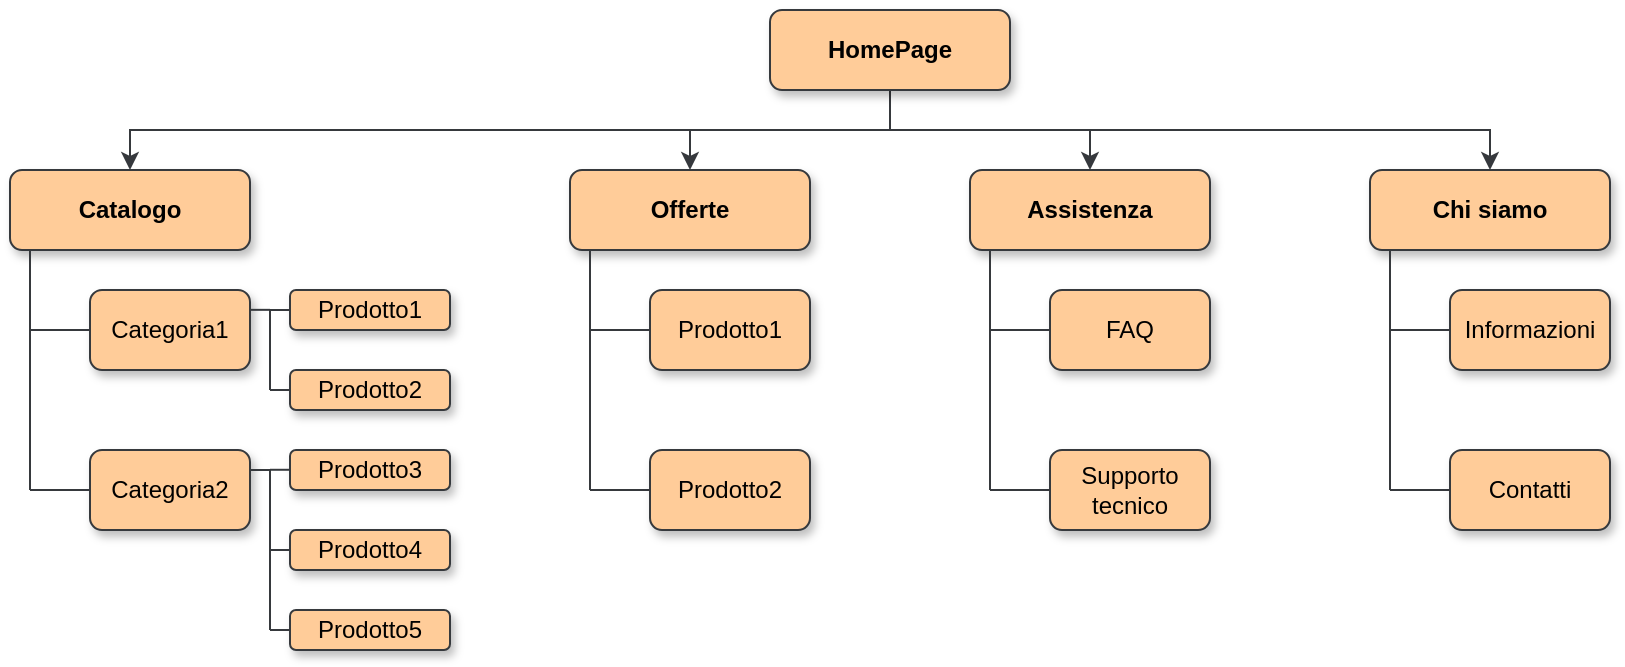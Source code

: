 <mxfile version="17.2.4" type="device"><diagram id="Uv-yqlWq9s8I9C5O1BXV" name="Pagina-1"><mxGraphModel dx="914" dy="596" grid="1" gridSize="10" guides="1" tooltips="1" connect="1" arrows="1" fold="1" page="1" pageScale="1" pageWidth="1600" pageHeight="900" math="0" shadow="0"><root><mxCell id="0"/><mxCell id="1" parent="0"/><mxCell id="YtyQ4PUhtUCt4s1GUQ2r-30" style="edgeStyle=orthogonalEdgeStyle;rounded=0;orthogonalLoop=1;jettySize=auto;html=1;exitX=0.5;exitY=1;exitDx=0;exitDy=0;entryX=0.5;entryY=0;entryDx=0;entryDy=0;fillColor=#ffcc99;strokeColor=#36393d;" edge="1" parent="1" source="YtyQ4PUhtUCt4s1GUQ2r-1" target="YtyQ4PUhtUCt4s1GUQ2r-2"><mxGeometry relative="1" as="geometry"><Array as="points"><mxPoint x="480" y="140"/><mxPoint x="100" y="140"/></Array></mxGeometry></mxCell><mxCell id="YtyQ4PUhtUCt4s1GUQ2r-32" style="edgeStyle=orthogonalEdgeStyle;rounded=0;orthogonalLoop=1;jettySize=auto;html=1;entryX=0.5;entryY=0;entryDx=0;entryDy=0;fillColor=#ffcc99;strokeColor=#36393d;" edge="1" parent="1" source="YtyQ4PUhtUCt4s1GUQ2r-1" target="YtyQ4PUhtUCt4s1GUQ2r-3"><mxGeometry relative="1" as="geometry"/></mxCell><mxCell id="YtyQ4PUhtUCt4s1GUQ2r-33" style="edgeStyle=orthogonalEdgeStyle;rounded=0;orthogonalLoop=1;jettySize=auto;html=1;fillColor=#ffcc99;strokeColor=#36393d;" edge="1" parent="1" source="YtyQ4PUhtUCt4s1GUQ2r-1" target="YtyQ4PUhtUCt4s1GUQ2r-4"><mxGeometry relative="1" as="geometry"/></mxCell><mxCell id="YtyQ4PUhtUCt4s1GUQ2r-34" style="edgeStyle=orthogonalEdgeStyle;rounded=0;orthogonalLoop=1;jettySize=auto;html=1;entryX=0.5;entryY=0;entryDx=0;entryDy=0;fillColor=#ffcc99;strokeColor=#36393d;" edge="1" parent="1" source="YtyQ4PUhtUCt4s1GUQ2r-1" target="YtyQ4PUhtUCt4s1GUQ2r-5"><mxGeometry relative="1" as="geometry"><Array as="points"><mxPoint x="480" y="140"/><mxPoint x="780" y="140"/></Array></mxGeometry></mxCell><mxCell id="YtyQ4PUhtUCt4s1GUQ2r-1" value="HomePage" style="rounded=1;whiteSpace=wrap;html=1;fillColor=#ffcc99;strokeColor=#36393d;fontStyle=1;shadow=1;glass=0;sketch=0;" vertex="1" parent="1"><mxGeometry x="420" y="80" width="120" height="40" as="geometry"/></mxCell><mxCell id="YtyQ4PUhtUCt4s1GUQ2r-2" value="Catalogo" style="rounded=1;whiteSpace=wrap;html=1;fillColor=#ffcc99;strokeColor=#36393d;fontStyle=1;shadow=1;glass=0;sketch=0;" vertex="1" parent="1"><mxGeometry x="40" y="160" width="120" height="40" as="geometry"/></mxCell><mxCell id="YtyQ4PUhtUCt4s1GUQ2r-3" value="Offerte" style="rounded=1;whiteSpace=wrap;html=1;fillColor=#ffcc99;strokeColor=#36393d;fontStyle=1;shadow=1;glass=0;sketch=0;" vertex="1" parent="1"><mxGeometry x="320" y="160" width="120" height="40" as="geometry"/></mxCell><mxCell id="YtyQ4PUhtUCt4s1GUQ2r-4" value="Assistenza" style="rounded=1;whiteSpace=wrap;html=1;fillColor=#ffcc99;strokeColor=#36393d;fontStyle=1;shadow=1;glass=0;sketch=0;" vertex="1" parent="1"><mxGeometry x="520" y="160" width="120" height="40" as="geometry"/></mxCell><mxCell id="YtyQ4PUhtUCt4s1GUQ2r-5" value="Chi siamo" style="rounded=1;whiteSpace=wrap;html=1;fillColor=#ffcc99;strokeColor=#36393d;fontStyle=1;shadow=1;glass=0;sketch=0;" vertex="1" parent="1"><mxGeometry x="720" y="160" width="120" height="40" as="geometry"/></mxCell><mxCell id="YtyQ4PUhtUCt4s1GUQ2r-6" value="" style="endArrow=none;html=1;rounded=0;fillColor=#ffcc99;strokeColor=#36393d;" edge="1" parent="1"><mxGeometry width="50" height="50" relative="1" as="geometry"><mxPoint x="50" y="320" as="sourcePoint"/><mxPoint x="50" y="200" as="targetPoint"/></mxGeometry></mxCell><mxCell id="YtyQ4PUhtUCt4s1GUQ2r-7" value="Categoria1" style="rounded=1;whiteSpace=wrap;html=1;fillColor=#ffcc99;strokeColor=#36393d;shadow=1;glass=0;sketch=0;" vertex="1" parent="1"><mxGeometry x="80" y="220" width="80" height="40" as="geometry"/></mxCell><mxCell id="YtyQ4PUhtUCt4s1GUQ2r-9" value="Prodotto1" style="rounded=1;whiteSpace=wrap;html=1;fillColor=#ffcc99;strokeColor=#36393d;shadow=1;glass=0;sketch=0;" vertex="1" parent="1"><mxGeometry x="180" y="220" width="80" height="20" as="geometry"/></mxCell><mxCell id="YtyQ4PUhtUCt4s1GUQ2r-11" value="Prodotto2" style="rounded=1;whiteSpace=wrap;html=1;fillColor=#ffcc99;strokeColor=#36393d;shadow=1;glass=0;sketch=0;" vertex="1" parent="1"><mxGeometry x="180" y="260" width="80" height="20" as="geometry"/></mxCell><mxCell id="YtyQ4PUhtUCt4s1GUQ2r-12" value="Categoria2" style="rounded=1;whiteSpace=wrap;html=1;fillColor=#ffcc99;strokeColor=#36393d;shadow=1;glass=0;sketch=0;" vertex="1" parent="1"><mxGeometry x="80" y="300" width="80" height="40" as="geometry"/></mxCell><mxCell id="YtyQ4PUhtUCt4s1GUQ2r-13" value="Prodotto3" style="rounded=1;whiteSpace=wrap;html=1;fillColor=#ffcc99;strokeColor=#36393d;shadow=1;glass=0;sketch=0;" vertex="1" parent="1"><mxGeometry x="180" y="300" width="80" height="20" as="geometry"/></mxCell><mxCell id="YtyQ4PUhtUCt4s1GUQ2r-14" value="Prodotto4" style="rounded=1;whiteSpace=wrap;html=1;fillColor=#ffcc99;strokeColor=#36393d;shadow=1;glass=0;sketch=0;" vertex="1" parent="1"><mxGeometry x="180" y="340" width="80" height="20" as="geometry"/></mxCell><mxCell id="YtyQ4PUhtUCt4s1GUQ2r-15" value="Prodotto5" style="rounded=1;whiteSpace=wrap;html=1;fillColor=#ffcc99;strokeColor=#36393d;shadow=1;glass=0;sketch=0;" vertex="1" parent="1"><mxGeometry x="180" y="380" width="80" height="20" as="geometry"/></mxCell><mxCell id="YtyQ4PUhtUCt4s1GUQ2r-19" value="" style="endArrow=none;html=1;rounded=0;fillColor=#ffcc99;strokeColor=#36393d;" edge="1" parent="1"><mxGeometry width="50" height="50" relative="1" as="geometry"><mxPoint x="160" y="229.92" as="sourcePoint"/><mxPoint x="170" y="229.92" as="targetPoint"/></mxGeometry></mxCell><mxCell id="YtyQ4PUhtUCt4s1GUQ2r-20" value="" style="endArrow=none;html=1;rounded=0;fillColor=#ffcc99;strokeColor=#36393d;" edge="1" parent="1"><mxGeometry width="50" height="50" relative="1" as="geometry"><mxPoint x="170" y="230" as="sourcePoint"/><mxPoint x="180" y="230" as="targetPoint"/></mxGeometry></mxCell><mxCell id="YtyQ4PUhtUCt4s1GUQ2r-21" value="" style="endArrow=none;html=1;rounded=0;fillColor=#ffcc99;strokeColor=#36393d;" edge="1" parent="1"><mxGeometry width="50" height="50" relative="1" as="geometry"><mxPoint x="170" y="270" as="sourcePoint"/><mxPoint x="170" y="230" as="targetPoint"/></mxGeometry></mxCell><mxCell id="YtyQ4PUhtUCt4s1GUQ2r-22" value="" style="endArrow=none;html=1;rounded=0;entryX=0;entryY=0.5;entryDx=0;entryDy=0;fillColor=#ffcc99;strokeColor=#36393d;" edge="1" parent="1" target="YtyQ4PUhtUCt4s1GUQ2r-11"><mxGeometry width="50" height="50" relative="1" as="geometry"><mxPoint x="170" y="270" as="sourcePoint"/><mxPoint x="190.0" y="240" as="targetPoint"/></mxGeometry></mxCell><mxCell id="YtyQ4PUhtUCt4s1GUQ2r-23" value="" style="endArrow=none;html=1;rounded=0;fillColor=#ffcc99;strokeColor=#36393d;" edge="1" parent="1"><mxGeometry width="50" height="50" relative="1" as="geometry"><mxPoint x="170" y="390" as="sourcePoint"/><mxPoint x="170" y="310" as="targetPoint"/></mxGeometry></mxCell><mxCell id="YtyQ4PUhtUCt4s1GUQ2r-24" value="" style="endArrow=none;html=1;rounded=0;entryX=0;entryY=0.5;entryDx=0;entryDy=0;fillColor=#ffcc99;strokeColor=#36393d;" edge="1" parent="1"><mxGeometry width="50" height="50" relative="1" as="geometry"><mxPoint x="170" y="309.89" as="sourcePoint"/><mxPoint x="180" y="309.89" as="targetPoint"/></mxGeometry></mxCell><mxCell id="YtyQ4PUhtUCt4s1GUQ2r-25" value="" style="endArrow=none;html=1;rounded=0;entryX=0;entryY=0.5;entryDx=0;entryDy=0;fillColor=#ffcc99;strokeColor=#36393d;" edge="1" parent="1" target="YtyQ4PUhtUCt4s1GUQ2r-14"><mxGeometry width="50" height="50" relative="1" as="geometry"><mxPoint x="170" y="350" as="sourcePoint"/><mxPoint x="200" y="290" as="targetPoint"/></mxGeometry></mxCell><mxCell id="YtyQ4PUhtUCt4s1GUQ2r-26" value="" style="endArrow=none;html=1;rounded=0;entryX=0;entryY=0.5;entryDx=0;entryDy=0;fillColor=#ffcc99;strokeColor=#36393d;" edge="1" parent="1" target="YtyQ4PUhtUCt4s1GUQ2r-15"><mxGeometry width="50" height="50" relative="1" as="geometry"><mxPoint x="170" y="390" as="sourcePoint"/><mxPoint x="210" y="300" as="targetPoint"/></mxGeometry></mxCell><mxCell id="YtyQ4PUhtUCt4s1GUQ2r-27" value="" style="endArrow=none;html=1;rounded=0;exitX=1;exitY=0.25;exitDx=0;exitDy=0;fillColor=#ffcc99;strokeColor=#36393d;" edge="1" parent="1" source="YtyQ4PUhtUCt4s1GUQ2r-12"><mxGeometry width="50" height="50" relative="1" as="geometry"><mxPoint x="210" y="310" as="sourcePoint"/><mxPoint x="170" y="310" as="targetPoint"/></mxGeometry></mxCell><mxCell id="YtyQ4PUhtUCt4s1GUQ2r-28" value="" style="endArrow=none;html=1;rounded=0;entryX=0;entryY=0.5;entryDx=0;entryDy=0;fillColor=#ffcc99;strokeColor=#36393d;" edge="1" parent="1" target="YtyQ4PUhtUCt4s1GUQ2r-7"><mxGeometry width="50" height="50" relative="1" as="geometry"><mxPoint x="50" y="240" as="sourcePoint"/><mxPoint x="100" y="190" as="targetPoint"/></mxGeometry></mxCell><mxCell id="YtyQ4PUhtUCt4s1GUQ2r-29" value="" style="endArrow=none;html=1;rounded=0;entryX=0;entryY=0.5;entryDx=0;entryDy=0;fillColor=#ffcc99;strokeColor=#36393d;" edge="1" parent="1"><mxGeometry width="50" height="50" relative="1" as="geometry"><mxPoint x="50" y="320" as="sourcePoint"/><mxPoint x="80" y="320" as="targetPoint"/></mxGeometry></mxCell><mxCell id="YtyQ4PUhtUCt4s1GUQ2r-35" value="Prodotto1" style="rounded=1;whiteSpace=wrap;html=1;fillColor=#ffcc99;strokeColor=#36393d;shadow=1;glass=0;sketch=0;" vertex="1" parent="1"><mxGeometry x="360" y="220" width="80" height="40" as="geometry"/></mxCell><mxCell id="YtyQ4PUhtUCt4s1GUQ2r-36" value="" style="endArrow=none;html=1;rounded=0;fillColor=#ffcc99;strokeColor=#36393d;" edge="1" parent="1"><mxGeometry width="50" height="50" relative="1" as="geometry"><mxPoint x="330" y="320" as="sourcePoint"/><mxPoint x="330" y="200" as="targetPoint"/></mxGeometry></mxCell><mxCell id="YtyQ4PUhtUCt4s1GUQ2r-37" value="" style="endArrow=none;html=1;rounded=0;entryX=0;entryY=0.5;entryDx=0;entryDy=0;fillColor=#ffcc99;strokeColor=#36393d;" edge="1" parent="1"><mxGeometry width="50" height="50" relative="1" as="geometry"><mxPoint x="330" y="240" as="sourcePoint"/><mxPoint x="360" y="240" as="targetPoint"/></mxGeometry></mxCell><mxCell id="YtyQ4PUhtUCt4s1GUQ2r-38" value="" style="endArrow=none;html=1;rounded=0;entryX=0;entryY=0.5;entryDx=0;entryDy=0;fillColor=#ffcc99;strokeColor=#36393d;" edge="1" parent="1"><mxGeometry width="50" height="50" relative="1" as="geometry"><mxPoint x="330" y="320" as="sourcePoint"/><mxPoint x="360" y="320" as="targetPoint"/></mxGeometry></mxCell><mxCell id="YtyQ4PUhtUCt4s1GUQ2r-39" value="Prodotto2" style="rounded=1;whiteSpace=wrap;html=1;fillColor=#ffcc99;strokeColor=#36393d;shadow=1;glass=0;sketch=0;" vertex="1" parent="1"><mxGeometry x="360" y="300" width="80" height="40" as="geometry"/></mxCell><mxCell id="YtyQ4PUhtUCt4s1GUQ2r-41" value="FAQ" style="rounded=1;whiteSpace=wrap;html=1;fillColor=#ffcc99;strokeColor=#36393d;shadow=1;glass=0;sketch=0;" vertex="1" parent="1"><mxGeometry x="560" y="220" width="80" height="40" as="geometry"/></mxCell><mxCell id="YtyQ4PUhtUCt4s1GUQ2r-42" value="" style="endArrow=none;html=1;rounded=0;fillColor=#ffcc99;strokeColor=#36393d;" edge="1" parent="1"><mxGeometry width="50" height="50" relative="1" as="geometry"><mxPoint x="530" y="320" as="sourcePoint"/><mxPoint x="530" y="200" as="targetPoint"/></mxGeometry></mxCell><mxCell id="YtyQ4PUhtUCt4s1GUQ2r-43" value="" style="endArrow=none;html=1;rounded=0;entryX=0;entryY=0.5;entryDx=0;entryDy=0;fillColor=#ffcc99;strokeColor=#36393d;" edge="1" parent="1"><mxGeometry width="50" height="50" relative="1" as="geometry"><mxPoint x="530" y="240" as="sourcePoint"/><mxPoint x="560" y="240" as="targetPoint"/></mxGeometry></mxCell><mxCell id="YtyQ4PUhtUCt4s1GUQ2r-44" value="" style="endArrow=none;html=1;rounded=0;entryX=0;entryY=0.5;entryDx=0;entryDy=0;fillColor=#ffcc99;strokeColor=#36393d;" edge="1" parent="1"><mxGeometry width="50" height="50" relative="1" as="geometry"><mxPoint x="530" y="320" as="sourcePoint"/><mxPoint x="560" y="320" as="targetPoint"/></mxGeometry></mxCell><mxCell id="YtyQ4PUhtUCt4s1GUQ2r-45" value="Supporto tecnico" style="rounded=1;whiteSpace=wrap;html=1;fillColor=#ffcc99;strokeColor=#36393d;shadow=1;glass=0;sketch=0;" vertex="1" parent="1"><mxGeometry x="560" y="300" width="80" height="40" as="geometry"/></mxCell><mxCell id="YtyQ4PUhtUCt4s1GUQ2r-46" value="Informazioni" style="rounded=1;whiteSpace=wrap;html=1;fillColor=#ffcc99;strokeColor=#36393d;shadow=1;glass=0;sketch=0;" vertex="1" parent="1"><mxGeometry x="760" y="220" width="80" height="40" as="geometry"/></mxCell><mxCell id="YtyQ4PUhtUCt4s1GUQ2r-47" value="" style="endArrow=none;html=1;rounded=0;fillColor=#ffcc99;strokeColor=#36393d;" edge="1" parent="1"><mxGeometry width="50" height="50" relative="1" as="geometry"><mxPoint x="730" y="320" as="sourcePoint"/><mxPoint x="730" y="200" as="targetPoint"/></mxGeometry></mxCell><mxCell id="YtyQ4PUhtUCt4s1GUQ2r-48" value="" style="endArrow=none;html=1;rounded=0;entryX=0;entryY=0.5;entryDx=0;entryDy=0;fillColor=#ffcc99;strokeColor=#36393d;" edge="1" parent="1"><mxGeometry width="50" height="50" relative="1" as="geometry"><mxPoint x="730" y="240" as="sourcePoint"/><mxPoint x="760" y="240" as="targetPoint"/></mxGeometry></mxCell><mxCell id="YtyQ4PUhtUCt4s1GUQ2r-49" value="" style="endArrow=none;html=1;rounded=0;entryX=0;entryY=0.5;entryDx=0;entryDy=0;fillColor=#ffcc99;strokeColor=#36393d;" edge="1" parent="1"><mxGeometry width="50" height="50" relative="1" as="geometry"><mxPoint x="730" y="320" as="sourcePoint"/><mxPoint x="760" y="320" as="targetPoint"/></mxGeometry></mxCell><mxCell id="YtyQ4PUhtUCt4s1GUQ2r-50" value="Contatti" style="rounded=1;whiteSpace=wrap;html=1;fillColor=#ffcc99;strokeColor=#36393d;shadow=1;glass=0;sketch=0;" vertex="1" parent="1"><mxGeometry x="760" y="300" width="80" height="40" as="geometry"/></mxCell></root></mxGraphModel></diagram></mxfile>
